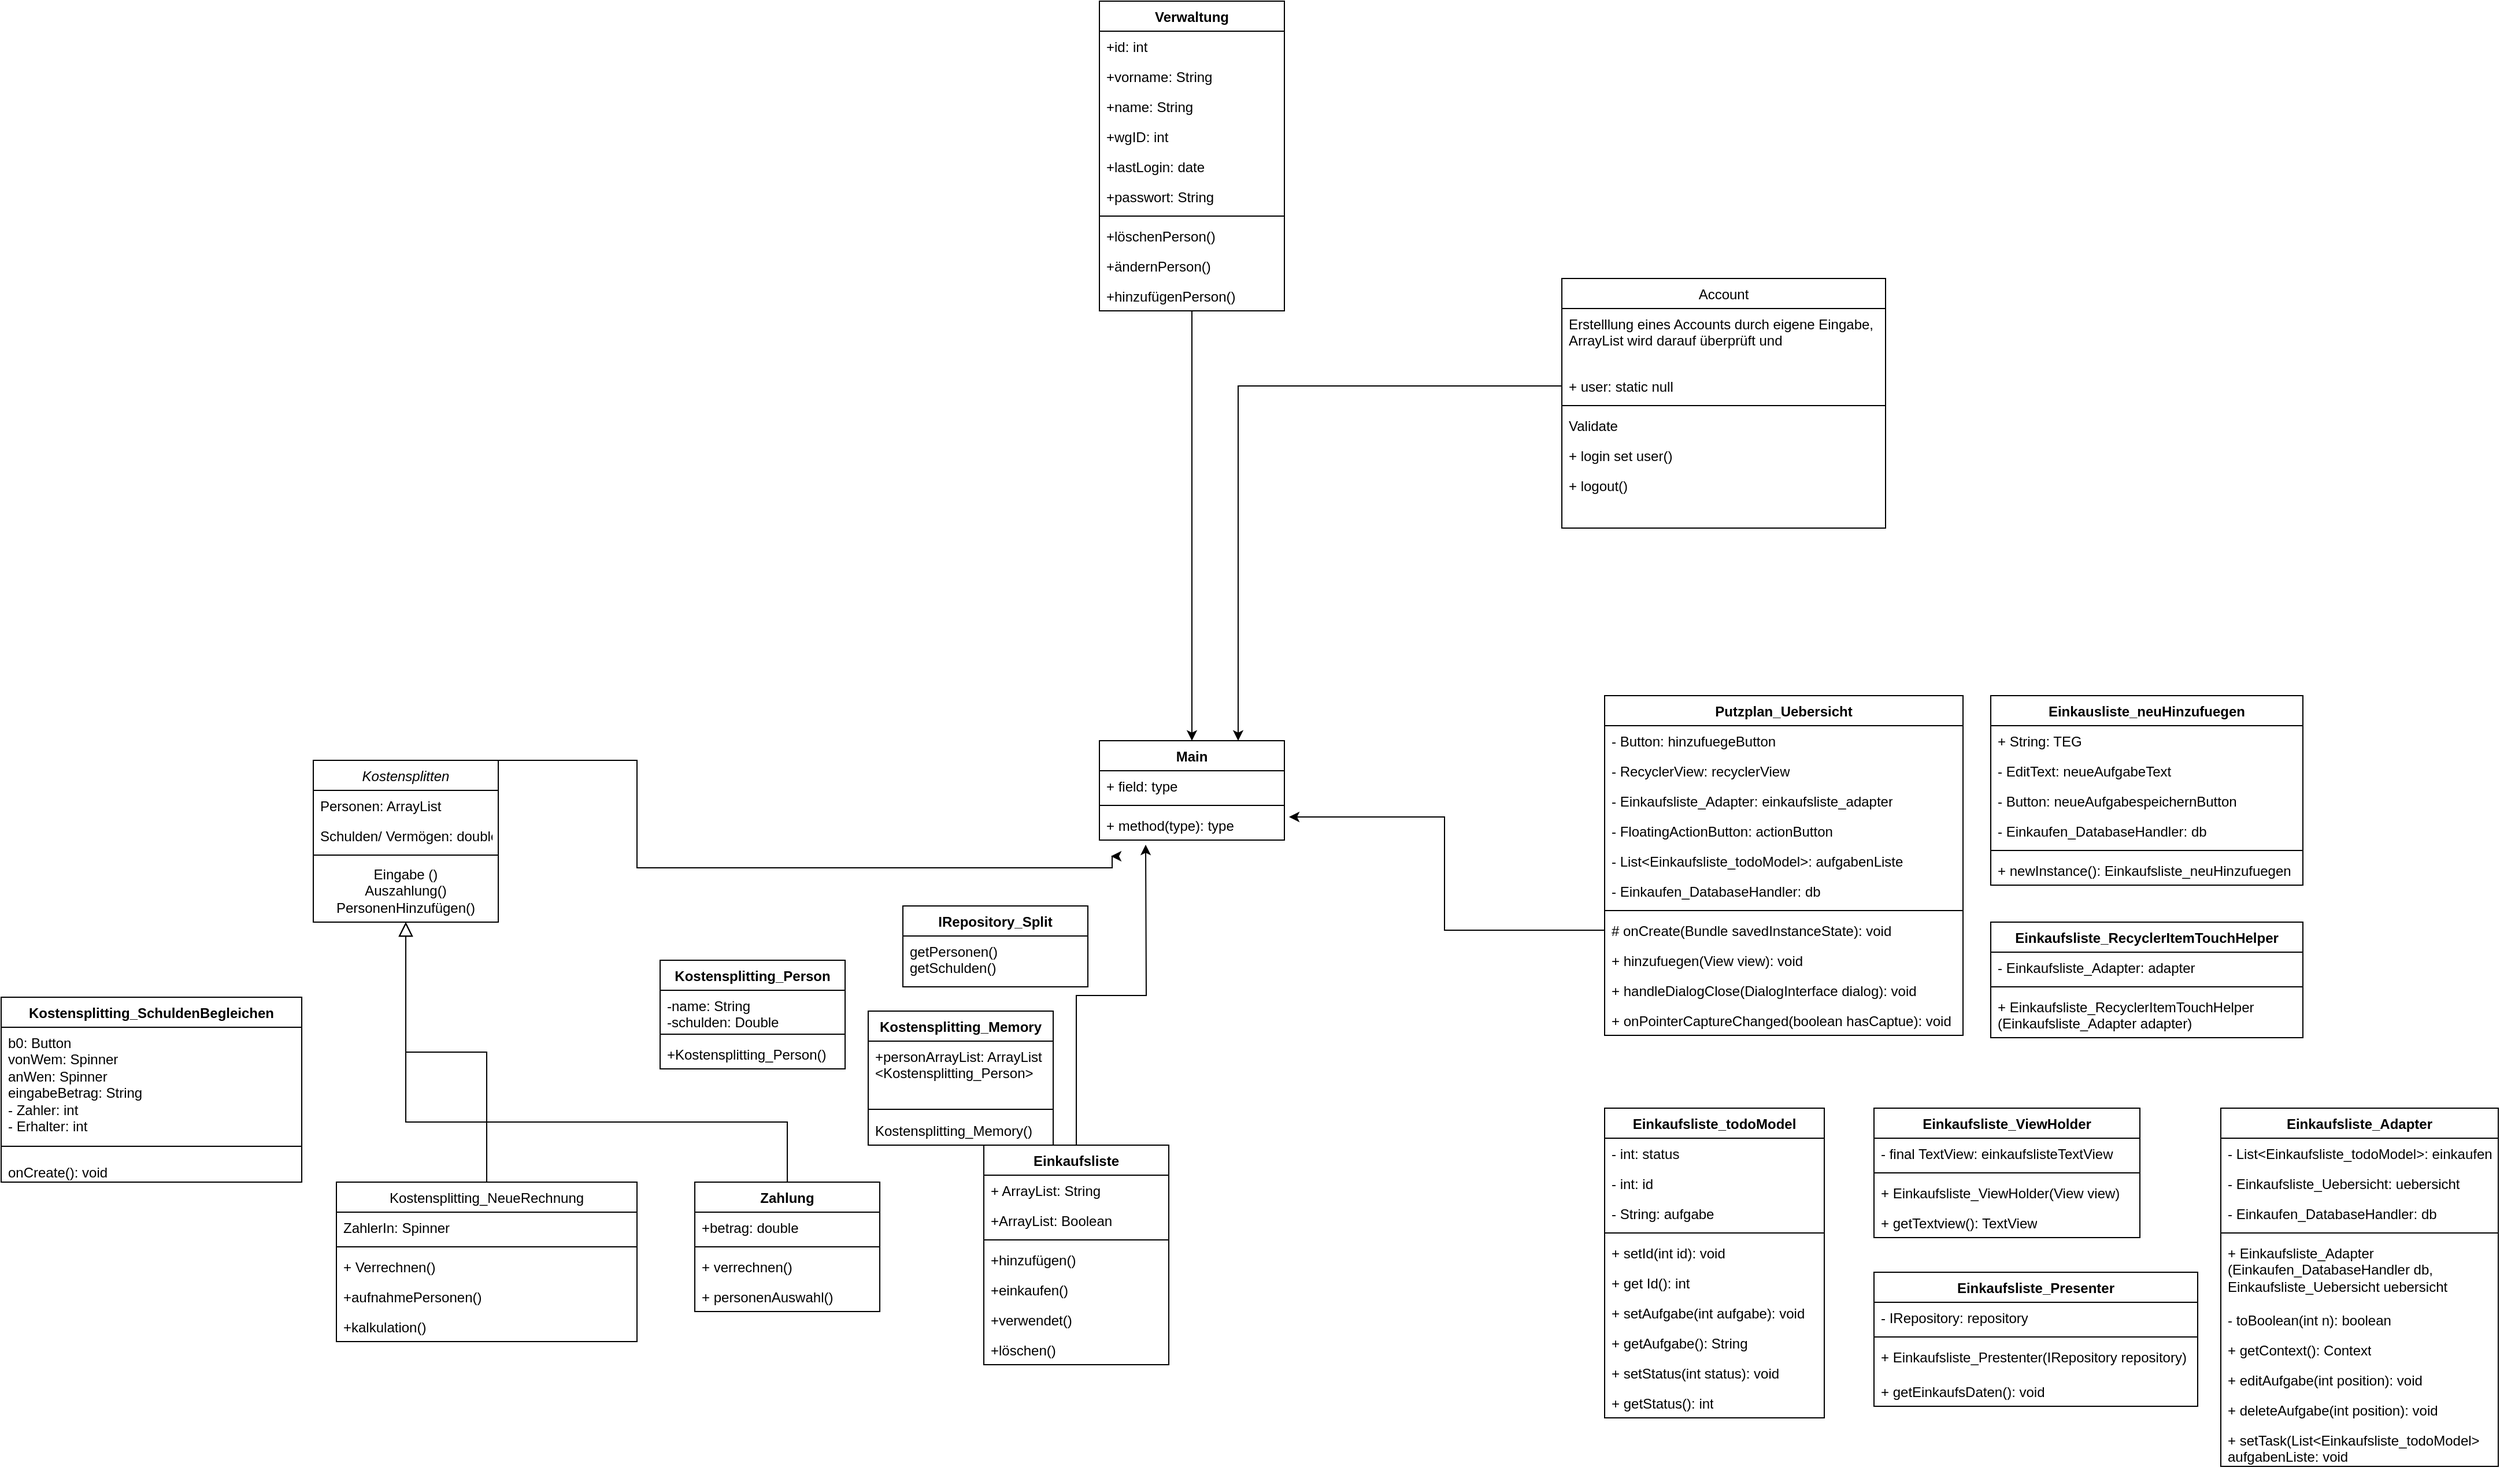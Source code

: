 <mxfile version="24.3.1" type="github">
  <diagram id="C5RBs43oDa-KdzZeNtuy" name="Page-1">
    <mxGraphModel dx="1467" dy="1834" grid="1" gridSize="10" guides="1" tooltips="1" connect="1" arrows="1" fold="1" page="1" pageScale="1" pageWidth="827" pageHeight="1169" math="0" shadow="0">
      <root>
        <mxCell id="WIyWlLk6GJQsqaUBKTNV-0" />
        <mxCell id="WIyWlLk6GJQsqaUBKTNV-1" parent="WIyWlLk6GJQsqaUBKTNV-0" />
        <mxCell id="eNto33jxZARg2p6ZxDnQ-30" style="edgeStyle=orthogonalEdgeStyle;rounded=0;orthogonalLoop=1;jettySize=auto;html=1;exitX=0.5;exitY=0;exitDx=0;exitDy=0;" parent="WIyWlLk6GJQsqaUBKTNV-1" source="zkfFHV4jXpPFQw0GAbJ--0" edge="1">
          <mxGeometry relative="1" as="geometry">
            <mxPoint x="400" y="-10" as="targetPoint" />
            <Array as="points">
              <mxPoint x="-10" />
              <mxPoint x="401" />
              <mxPoint x="401" y="-10" />
            </Array>
          </mxGeometry>
        </mxCell>
        <mxCell id="zkfFHV4jXpPFQw0GAbJ--0" value="Kostensplitten" style="swimlane;fontStyle=2;align=center;verticalAlign=top;childLayout=stackLayout;horizontal=1;startSize=26;horizontalStack=0;resizeParent=1;resizeLast=0;collapsible=1;marginBottom=0;rounded=0;shadow=0;strokeWidth=1;" parent="WIyWlLk6GJQsqaUBKTNV-1" vertex="1">
          <mxGeometry x="-290" y="-93" width="160" height="140" as="geometry">
            <mxRectangle x="230" y="140" width="160" height="26" as="alternateBounds" />
          </mxGeometry>
        </mxCell>
        <mxCell id="zkfFHV4jXpPFQw0GAbJ--1" value="Personen: ArrayList" style="text;align=left;verticalAlign=top;spacingLeft=4;spacingRight=4;overflow=hidden;rotatable=0;points=[[0,0.5],[1,0.5]];portConstraint=eastwest;" parent="zkfFHV4jXpPFQw0GAbJ--0" vertex="1">
          <mxGeometry y="26" width="160" height="26" as="geometry" />
        </mxCell>
        <mxCell id="zkfFHV4jXpPFQw0GAbJ--3" value="Schulden/ Vermögen: double " style="text;align=left;verticalAlign=top;spacingLeft=4;spacingRight=4;overflow=hidden;rotatable=0;points=[[0,0.5],[1,0.5]];portConstraint=eastwest;rounded=0;shadow=0;html=0;" parent="zkfFHV4jXpPFQw0GAbJ--0" vertex="1">
          <mxGeometry y="52" width="160" height="26" as="geometry" />
        </mxCell>
        <mxCell id="zkfFHV4jXpPFQw0GAbJ--4" value="" style="line;html=1;strokeWidth=1;align=left;verticalAlign=middle;spacingTop=-1;spacingLeft=3;spacingRight=3;rotatable=0;labelPosition=right;points=[];portConstraint=eastwest;" parent="zkfFHV4jXpPFQw0GAbJ--0" vertex="1">
          <mxGeometry y="78" width="160" height="8" as="geometry" />
        </mxCell>
        <mxCell id="4i2ipAUutpPGmhfnNIAb-0" value="Eingabe ()&lt;div&gt;Auszahlung()&lt;/div&gt;&lt;div&gt;PersonenHinzufügen()&lt;/div&gt;" style="text;html=1;align=center;verticalAlign=middle;whiteSpace=wrap;rounded=0;" parent="zkfFHV4jXpPFQw0GAbJ--0" vertex="1">
          <mxGeometry y="86" width="160" height="54" as="geometry" />
        </mxCell>
        <mxCell id="zkfFHV4jXpPFQw0GAbJ--6" value="Kostensplitting_NeueRechnung" style="swimlane;fontStyle=0;align=center;verticalAlign=top;childLayout=stackLayout;horizontal=1;startSize=26;horizontalStack=0;resizeParent=1;resizeLast=0;collapsible=1;marginBottom=0;rounded=0;shadow=0;strokeWidth=1;" parent="WIyWlLk6GJQsqaUBKTNV-1" vertex="1">
          <mxGeometry x="-270" y="272" width="260" height="138" as="geometry">
            <mxRectangle x="130" y="380" width="160" height="26" as="alternateBounds" />
          </mxGeometry>
        </mxCell>
        <mxCell id="zkfFHV4jXpPFQw0GAbJ--7" value="ZahlerIn: Spinner&#xa;" style="text;align=left;verticalAlign=top;spacingLeft=4;spacingRight=4;overflow=hidden;rotatable=0;points=[[0,0.5],[1,0.5]];portConstraint=eastwest;" parent="zkfFHV4jXpPFQw0GAbJ--6" vertex="1">
          <mxGeometry y="26" width="260" height="26" as="geometry" />
        </mxCell>
        <mxCell id="zkfFHV4jXpPFQw0GAbJ--9" value="" style="line;html=1;strokeWidth=1;align=left;verticalAlign=middle;spacingTop=-1;spacingLeft=3;spacingRight=3;rotatable=0;labelPosition=right;points=[];portConstraint=eastwest;" parent="zkfFHV4jXpPFQw0GAbJ--6" vertex="1">
          <mxGeometry y="52" width="260" height="8" as="geometry" />
        </mxCell>
        <mxCell id="eNto33jxZARg2p6ZxDnQ-20" value="+ Verrechnen()" style="text;strokeColor=none;fillColor=none;align=left;verticalAlign=top;spacingLeft=4;spacingRight=4;overflow=hidden;rotatable=0;points=[[0,0.5],[1,0.5]];portConstraint=eastwest;whiteSpace=wrap;html=1;" parent="zkfFHV4jXpPFQw0GAbJ--6" vertex="1">
          <mxGeometry y="60" width="260" height="26" as="geometry" />
        </mxCell>
        <mxCell id="eNto33jxZARg2p6ZxDnQ-34" value="+aufnahmePersonen()" style="text;strokeColor=none;fillColor=none;align=left;verticalAlign=top;spacingLeft=4;spacingRight=4;overflow=hidden;rotatable=0;points=[[0,0.5],[1,0.5]];portConstraint=eastwest;whiteSpace=wrap;html=1;" parent="zkfFHV4jXpPFQw0GAbJ--6" vertex="1">
          <mxGeometry y="86" width="260" height="26" as="geometry" />
        </mxCell>
        <mxCell id="eNto33jxZARg2p6ZxDnQ-35" value="+kalkulation()" style="text;strokeColor=none;fillColor=none;align=left;verticalAlign=top;spacingLeft=4;spacingRight=4;overflow=hidden;rotatable=0;points=[[0,0.5],[1,0.5]];portConstraint=eastwest;whiteSpace=wrap;html=1;" parent="zkfFHV4jXpPFQw0GAbJ--6" vertex="1">
          <mxGeometry y="112" width="260" height="26" as="geometry" />
        </mxCell>
        <mxCell id="zkfFHV4jXpPFQw0GAbJ--12" value="" style="endArrow=block;endSize=10;endFill=0;shadow=0;strokeWidth=1;rounded=0;curved=0;edgeStyle=elbowEdgeStyle;elbow=vertical;" parent="WIyWlLk6GJQsqaUBKTNV-1" source="zkfFHV4jXpPFQw0GAbJ--6" target="zkfFHV4jXpPFQw0GAbJ--0" edge="1">
          <mxGeometry width="160" relative="1" as="geometry">
            <mxPoint x="200" y="203" as="sourcePoint" />
            <mxPoint x="200" y="203" as="targetPoint" />
          </mxGeometry>
        </mxCell>
        <mxCell id="zkfFHV4jXpPFQw0GAbJ--16" value="" style="endArrow=block;endSize=10;endFill=0;shadow=0;strokeWidth=1;rounded=0;curved=0;edgeStyle=elbowEdgeStyle;elbow=vertical;exitX=0.5;exitY=0;exitDx=0;exitDy=0;" parent="WIyWlLk6GJQsqaUBKTNV-1" source="eNto33jxZARg2p6ZxDnQ-44" target="zkfFHV4jXpPFQw0GAbJ--0" edge="1">
          <mxGeometry width="160" relative="1" as="geometry">
            <mxPoint x="20" y="310" as="sourcePoint" />
            <mxPoint x="310" y="271" as="targetPoint" />
            <Array as="points">
              <mxPoint x="170" y="220" />
            </Array>
          </mxGeometry>
        </mxCell>
        <mxCell id="zkfFHV4jXpPFQw0GAbJ--17" value="Account" style="swimlane;fontStyle=0;align=center;verticalAlign=top;childLayout=stackLayout;horizontal=1;startSize=26;horizontalStack=0;resizeParent=1;resizeLast=0;collapsible=1;marginBottom=0;rounded=0;shadow=0;strokeWidth=1;" parent="WIyWlLk6GJQsqaUBKTNV-1" vertex="1">
          <mxGeometry x="790" y="-510" width="280" height="216" as="geometry">
            <mxRectangle x="550" y="140" width="160" height="26" as="alternateBounds" />
          </mxGeometry>
        </mxCell>
        <mxCell id="zkfFHV4jXpPFQw0GAbJ--18" value="Erstelllung eines Accounts durch eigene Eingabe, &#xa;ArrayList wird darauf überprüft und " style="text;align=left;verticalAlign=top;spacingLeft=4;spacingRight=4;overflow=hidden;rotatable=0;points=[[0,0.5],[1,0.5]];portConstraint=eastwest;" parent="zkfFHV4jXpPFQw0GAbJ--17" vertex="1">
          <mxGeometry y="26" width="280" height="54" as="geometry" />
        </mxCell>
        <mxCell id="eNto33jxZARg2p6ZxDnQ-41" value="+ user: static null" style="text;strokeColor=none;fillColor=none;align=left;verticalAlign=top;spacingLeft=4;spacingRight=4;overflow=hidden;rotatable=0;points=[[0,0.5],[1,0.5]];portConstraint=eastwest;whiteSpace=wrap;html=1;" parent="zkfFHV4jXpPFQw0GAbJ--17" vertex="1">
          <mxGeometry y="80" width="280" height="26" as="geometry" />
        </mxCell>
        <mxCell id="zkfFHV4jXpPFQw0GAbJ--23" value="" style="line;html=1;strokeWidth=1;align=left;verticalAlign=middle;spacingTop=-1;spacingLeft=3;spacingRight=3;rotatable=0;labelPosition=right;points=[];portConstraint=eastwest;" parent="zkfFHV4jXpPFQw0GAbJ--17" vertex="1">
          <mxGeometry y="106" width="280" height="8" as="geometry" />
        </mxCell>
        <mxCell id="zkfFHV4jXpPFQw0GAbJ--24" value="Validate" style="text;align=left;verticalAlign=top;spacingLeft=4;spacingRight=4;overflow=hidden;rotatable=0;points=[[0,0.5],[1,0.5]];portConstraint=eastwest;" parent="zkfFHV4jXpPFQw0GAbJ--17" vertex="1">
          <mxGeometry y="114" width="280" height="26" as="geometry" />
        </mxCell>
        <mxCell id="eNto33jxZARg2p6ZxDnQ-42" value="+ login set user()" style="text;strokeColor=none;fillColor=none;align=left;verticalAlign=top;spacingLeft=4;spacingRight=4;overflow=hidden;rotatable=0;points=[[0,0.5],[1,0.5]];portConstraint=eastwest;whiteSpace=wrap;html=1;" parent="zkfFHV4jXpPFQw0GAbJ--17" vertex="1">
          <mxGeometry y="140" width="280" height="26" as="geometry" />
        </mxCell>
        <mxCell id="eNto33jxZARg2p6ZxDnQ-43" value="+ logout()" style="text;strokeColor=none;fillColor=none;align=left;verticalAlign=top;spacingLeft=4;spacingRight=4;overflow=hidden;rotatable=0;points=[[0,0.5],[1,0.5]];portConstraint=eastwest;whiteSpace=wrap;html=1;" parent="zkfFHV4jXpPFQw0GAbJ--17" vertex="1">
          <mxGeometry y="166" width="280" height="26" as="geometry" />
        </mxCell>
        <mxCell id="vu3w7tZgUGoC49IpefYm-0" style="edgeStyle=orthogonalEdgeStyle;rounded=0;orthogonalLoop=1;jettySize=auto;html=1;entryX=0.5;entryY=0;entryDx=0;entryDy=0;" parent="WIyWlLk6GJQsqaUBKTNV-1" source="eNto33jxZARg2p6ZxDnQ-1" target="eNto33jxZARg2p6ZxDnQ-15" edge="1">
          <mxGeometry relative="1" as="geometry" />
        </mxCell>
        <mxCell id="eNto33jxZARg2p6ZxDnQ-1" value="Verwaltung" style="swimlane;fontStyle=1;align=center;verticalAlign=top;childLayout=stackLayout;horizontal=1;startSize=26;horizontalStack=0;resizeParent=1;resizeParentMax=0;resizeLast=0;collapsible=1;marginBottom=0;whiteSpace=wrap;html=1;" parent="WIyWlLk6GJQsqaUBKTNV-1" vertex="1">
          <mxGeometry x="390" y="-750" width="160" height="268" as="geometry" />
        </mxCell>
        <mxCell id="eNto33jxZARg2p6ZxDnQ-39" value="+id: int" style="text;strokeColor=none;fillColor=none;align=left;verticalAlign=top;spacingLeft=4;spacingRight=4;overflow=hidden;rotatable=0;points=[[0,0.5],[1,0.5]];portConstraint=eastwest;whiteSpace=wrap;html=1;" parent="eNto33jxZARg2p6ZxDnQ-1" vertex="1">
          <mxGeometry y="26" width="160" height="26" as="geometry" />
        </mxCell>
        <mxCell id="bwp8V1A8Cei6B6PAGqah-0" value="+vorname: String" style="text;strokeColor=none;fillColor=none;align=left;verticalAlign=top;spacingLeft=4;spacingRight=4;overflow=hidden;rotatable=0;points=[[0,0.5],[1,0.5]];portConstraint=eastwest;whiteSpace=wrap;html=1;" parent="eNto33jxZARg2p6ZxDnQ-1" vertex="1">
          <mxGeometry y="52" width="160" height="26" as="geometry" />
        </mxCell>
        <mxCell id="bwp8V1A8Cei6B6PAGqah-1" value="+name: String" style="text;strokeColor=none;fillColor=none;align=left;verticalAlign=top;spacingLeft=4;spacingRight=4;overflow=hidden;rotatable=0;points=[[0,0.5],[1,0.5]];portConstraint=eastwest;whiteSpace=wrap;html=1;" parent="eNto33jxZARg2p6ZxDnQ-1" vertex="1">
          <mxGeometry y="78" width="160" height="26" as="geometry" />
        </mxCell>
        <mxCell id="bwp8V1A8Cei6B6PAGqah-2" value="+wgID: int" style="text;strokeColor=none;fillColor=none;align=left;verticalAlign=top;spacingLeft=4;spacingRight=4;overflow=hidden;rotatable=0;points=[[0,0.5],[1,0.5]];portConstraint=eastwest;whiteSpace=wrap;html=1;" parent="eNto33jxZARg2p6ZxDnQ-1" vertex="1">
          <mxGeometry y="104" width="160" height="26" as="geometry" />
        </mxCell>
        <mxCell id="bwp8V1A8Cei6B6PAGqah-3" value="+lastLogin: date" style="text;strokeColor=none;fillColor=none;align=left;verticalAlign=top;spacingLeft=4;spacingRight=4;overflow=hidden;rotatable=0;points=[[0,0.5],[1,0.5]];portConstraint=eastwest;whiteSpace=wrap;html=1;" parent="eNto33jxZARg2p6ZxDnQ-1" vertex="1">
          <mxGeometry y="130" width="160" height="26" as="geometry" />
        </mxCell>
        <mxCell id="bwp8V1A8Cei6B6PAGqah-4" value="+passwort: String" style="text;strokeColor=none;fillColor=none;align=left;verticalAlign=top;spacingLeft=4;spacingRight=4;overflow=hidden;rotatable=0;points=[[0,0.5],[1,0.5]];portConstraint=eastwest;whiteSpace=wrap;html=1;" parent="eNto33jxZARg2p6ZxDnQ-1" vertex="1">
          <mxGeometry y="156" width="160" height="26" as="geometry" />
        </mxCell>
        <mxCell id="eNto33jxZARg2p6ZxDnQ-3" value="" style="line;strokeWidth=1;fillColor=none;align=left;verticalAlign=middle;spacingTop=-1;spacingLeft=3;spacingRight=3;rotatable=0;labelPosition=right;points=[];portConstraint=eastwest;strokeColor=inherit;" parent="eNto33jxZARg2p6ZxDnQ-1" vertex="1">
          <mxGeometry y="182" width="160" height="8" as="geometry" />
        </mxCell>
        <mxCell id="eNto33jxZARg2p6ZxDnQ-40" value="+löschenPerson()" style="text;strokeColor=none;fillColor=none;align=left;verticalAlign=top;spacingLeft=4;spacingRight=4;overflow=hidden;rotatable=0;points=[[0,0.5],[1,0.5]];portConstraint=eastwest;whiteSpace=wrap;html=1;" parent="eNto33jxZARg2p6ZxDnQ-1" vertex="1">
          <mxGeometry y="190" width="160" height="26" as="geometry" />
        </mxCell>
        <mxCell id="bwp8V1A8Cei6B6PAGqah-5" value="+ändernPerson()" style="text;strokeColor=none;fillColor=none;align=left;verticalAlign=top;spacingLeft=4;spacingRight=4;overflow=hidden;rotatable=0;points=[[0,0.5],[1,0.5]];portConstraint=eastwest;whiteSpace=wrap;html=1;" parent="eNto33jxZARg2p6ZxDnQ-1" vertex="1">
          <mxGeometry y="216" width="160" height="26" as="geometry" />
        </mxCell>
        <mxCell id="eNto33jxZARg2p6ZxDnQ-4" value="+hinzufügenPerson()" style="text;strokeColor=none;fillColor=none;align=left;verticalAlign=top;spacingLeft=4;spacingRight=4;overflow=hidden;rotatable=0;points=[[0,0.5],[1,0.5]];portConstraint=eastwest;whiteSpace=wrap;html=1;" parent="eNto33jxZARg2p6ZxDnQ-1" vertex="1">
          <mxGeometry y="242" width="160" height="26" as="geometry" />
        </mxCell>
        <mxCell id="eNto33jxZARg2p6ZxDnQ-37" style="edgeStyle=orthogonalEdgeStyle;rounded=0;orthogonalLoop=1;jettySize=auto;html=1;exitX=0.5;exitY=0;exitDx=0;exitDy=0;" parent="WIyWlLk6GJQsqaUBKTNV-1" source="eNto33jxZARg2p6ZxDnQ-6" edge="1">
          <mxGeometry relative="1" as="geometry">
            <mxPoint x="430" y="-20" as="targetPoint" />
          </mxGeometry>
        </mxCell>
        <mxCell id="eNto33jxZARg2p6ZxDnQ-6" value="Einkaufsliste" style="swimlane;fontStyle=1;align=center;verticalAlign=top;childLayout=stackLayout;horizontal=1;startSize=26;horizontalStack=0;resizeParent=1;resizeParentMax=0;resizeLast=0;collapsible=1;marginBottom=0;whiteSpace=wrap;html=1;" parent="WIyWlLk6GJQsqaUBKTNV-1" vertex="1">
          <mxGeometry x="290" y="240" width="160" height="190" as="geometry" />
        </mxCell>
        <mxCell id="eNto33jxZARg2p6ZxDnQ-7" value="+ ArrayList: String" style="text;strokeColor=none;fillColor=none;align=left;verticalAlign=top;spacingLeft=4;spacingRight=4;overflow=hidden;rotatable=0;points=[[0,0.5],[1,0.5]];portConstraint=eastwest;whiteSpace=wrap;html=1;" parent="eNto33jxZARg2p6ZxDnQ-6" vertex="1">
          <mxGeometry y="26" width="160" height="26" as="geometry" />
        </mxCell>
        <mxCell id="eNto33jxZARg2p6ZxDnQ-19" value="+ArrayList: Boolean" style="text;strokeColor=none;fillColor=none;align=left;verticalAlign=top;spacingLeft=4;spacingRight=4;overflow=hidden;rotatable=0;points=[[0,0.5],[1,0.5]];portConstraint=eastwest;whiteSpace=wrap;html=1;" parent="eNto33jxZARg2p6ZxDnQ-6" vertex="1">
          <mxGeometry y="52" width="160" height="26" as="geometry" />
        </mxCell>
        <mxCell id="eNto33jxZARg2p6ZxDnQ-8" value="" style="line;strokeWidth=1;fillColor=none;align=left;verticalAlign=middle;spacingTop=-1;spacingLeft=3;spacingRight=3;rotatable=0;labelPosition=right;points=[];portConstraint=eastwest;strokeColor=inherit;" parent="eNto33jxZARg2p6ZxDnQ-6" vertex="1">
          <mxGeometry y="78" width="160" height="8" as="geometry" />
        </mxCell>
        <mxCell id="eNto33jxZARg2p6ZxDnQ-9" value="+hinzufügen()" style="text;strokeColor=none;fillColor=none;align=left;verticalAlign=top;spacingLeft=4;spacingRight=4;overflow=hidden;rotatable=0;points=[[0,0.5],[1,0.5]];portConstraint=eastwest;whiteSpace=wrap;html=1;" parent="eNto33jxZARg2p6ZxDnQ-6" vertex="1">
          <mxGeometry y="86" width="160" height="26" as="geometry" />
        </mxCell>
        <mxCell id="eNto33jxZARg2p6ZxDnQ-21" value="+einkaufen()" style="text;strokeColor=none;fillColor=none;align=left;verticalAlign=top;spacingLeft=4;spacingRight=4;overflow=hidden;rotatable=0;points=[[0,0.5],[1,0.5]];portConstraint=eastwest;whiteSpace=wrap;html=1;" parent="eNto33jxZARg2p6ZxDnQ-6" vertex="1">
          <mxGeometry y="112" width="160" height="26" as="geometry" />
        </mxCell>
        <mxCell id="eNto33jxZARg2p6ZxDnQ-22" value="+verwendet()" style="text;strokeColor=none;fillColor=none;align=left;verticalAlign=top;spacingLeft=4;spacingRight=4;overflow=hidden;rotatable=0;points=[[0,0.5],[1,0.5]];portConstraint=eastwest;whiteSpace=wrap;html=1;" parent="eNto33jxZARg2p6ZxDnQ-6" vertex="1">
          <mxGeometry y="138" width="160" height="26" as="geometry" />
        </mxCell>
        <mxCell id="eNto33jxZARg2p6ZxDnQ-23" value="+löschen()" style="text;strokeColor=none;fillColor=none;align=left;verticalAlign=top;spacingLeft=4;spacingRight=4;overflow=hidden;rotatable=0;points=[[0,0.5],[1,0.5]];portConstraint=eastwest;whiteSpace=wrap;html=1;" parent="eNto33jxZARg2p6ZxDnQ-6" vertex="1">
          <mxGeometry y="164" width="160" height="26" as="geometry" />
        </mxCell>
        <mxCell id="eNto33jxZARg2p6ZxDnQ-10" value="Putzplan_Uebersicht" style="swimlane;fontStyle=1;align=center;verticalAlign=top;childLayout=stackLayout;horizontal=1;startSize=26;horizontalStack=0;resizeParent=1;resizeParentMax=0;resizeLast=0;collapsible=1;marginBottom=0;whiteSpace=wrap;html=1;" parent="WIyWlLk6GJQsqaUBKTNV-1" vertex="1">
          <mxGeometry x="827" y="-149" width="310" height="294" as="geometry" />
        </mxCell>
        <mxCell id="eNto33jxZARg2p6ZxDnQ-11" value="- Button: hinzufuegeButton" style="text;strokeColor=none;fillColor=none;align=left;verticalAlign=top;spacingLeft=4;spacingRight=4;overflow=hidden;rotatable=0;points=[[0,0.5],[1,0.5]];portConstraint=eastwest;whiteSpace=wrap;html=1;" parent="eNto33jxZARg2p6ZxDnQ-10" vertex="1">
          <mxGeometry y="26" width="310" height="26" as="geometry" />
        </mxCell>
        <mxCell id="eNto33jxZARg2p6ZxDnQ-24" value="- RecyclerView: recyclerView" style="text;strokeColor=none;fillColor=none;align=left;verticalAlign=top;spacingLeft=4;spacingRight=4;overflow=hidden;rotatable=0;points=[[0,0.5],[1,0.5]];portConstraint=eastwest;whiteSpace=wrap;html=1;" parent="eNto33jxZARg2p6ZxDnQ-10" vertex="1">
          <mxGeometry y="52" width="310" height="26" as="geometry" />
        </mxCell>
        <mxCell id="vu3w7tZgUGoC49IpefYm-3" value="- Einkaufsliste_Adapter: einkaufsliste_adapter" style="text;strokeColor=none;fillColor=none;align=left;verticalAlign=top;spacingLeft=4;spacingRight=4;overflow=hidden;rotatable=0;points=[[0,0.5],[1,0.5]];portConstraint=eastwest;whiteSpace=wrap;html=1;" parent="eNto33jxZARg2p6ZxDnQ-10" vertex="1">
          <mxGeometry y="78" width="310" height="26" as="geometry" />
        </mxCell>
        <mxCell id="vu3w7tZgUGoC49IpefYm-4" value="- FloatingActionButton: actionButton" style="text;strokeColor=none;fillColor=none;align=left;verticalAlign=top;spacingLeft=4;spacingRight=4;overflow=hidden;rotatable=0;points=[[0,0.5],[1,0.5]];portConstraint=eastwest;whiteSpace=wrap;html=1;" parent="eNto33jxZARg2p6ZxDnQ-10" vertex="1">
          <mxGeometry y="104" width="310" height="26" as="geometry" />
        </mxCell>
        <mxCell id="vu3w7tZgUGoC49IpefYm-5" value="- List&amp;lt;Einkaufsliste_todoModel&amp;gt;: aufgabenListe" style="text;strokeColor=none;fillColor=none;align=left;verticalAlign=top;spacingLeft=4;spacingRight=4;overflow=hidden;rotatable=0;points=[[0,0.5],[1,0.5]];portConstraint=eastwest;whiteSpace=wrap;html=1;" parent="eNto33jxZARg2p6ZxDnQ-10" vertex="1">
          <mxGeometry y="130" width="310" height="26" as="geometry" />
        </mxCell>
        <mxCell id="vu3w7tZgUGoC49IpefYm-6" value="- Einkaufen_DatabaseHandler: db" style="text;strokeColor=none;fillColor=none;align=left;verticalAlign=top;spacingLeft=4;spacingRight=4;overflow=hidden;rotatable=0;points=[[0,0.5],[1,0.5]];portConstraint=eastwest;whiteSpace=wrap;html=1;" parent="eNto33jxZARg2p6ZxDnQ-10" vertex="1">
          <mxGeometry y="156" width="310" height="26" as="geometry" />
        </mxCell>
        <mxCell id="eNto33jxZARg2p6ZxDnQ-12" value="" style="line;strokeWidth=1;fillColor=none;align=left;verticalAlign=middle;spacingTop=-1;spacingLeft=3;spacingRight=3;rotatable=0;labelPosition=right;points=[];portConstraint=eastwest;strokeColor=inherit;" parent="eNto33jxZARg2p6ZxDnQ-10" vertex="1">
          <mxGeometry y="182" width="310" height="8" as="geometry" />
        </mxCell>
        <mxCell id="eNto33jxZARg2p6ZxDnQ-13" value="# onCreate(Bundle savedInstanceState): void" style="text;strokeColor=none;fillColor=none;align=left;verticalAlign=top;spacingLeft=4;spacingRight=4;overflow=hidden;rotatable=0;points=[[0,0.5],[1,0.5]];portConstraint=eastwest;whiteSpace=wrap;html=1;" parent="eNto33jxZARg2p6ZxDnQ-10" vertex="1">
          <mxGeometry y="190" width="310" height="26" as="geometry" />
        </mxCell>
        <mxCell id="eNto33jxZARg2p6ZxDnQ-25" value="+ hinzufuegen(View view): void" style="text;strokeColor=none;fillColor=none;align=left;verticalAlign=top;spacingLeft=4;spacingRight=4;overflow=hidden;rotatable=0;points=[[0,0.5],[1,0.5]];portConstraint=eastwest;whiteSpace=wrap;html=1;" parent="eNto33jxZARg2p6ZxDnQ-10" vertex="1">
          <mxGeometry y="216" width="310" height="26" as="geometry" />
        </mxCell>
        <mxCell id="eNto33jxZARg2p6ZxDnQ-26" value="+ handleDialogClose(DialogInterface dialog): void" style="text;strokeColor=none;fillColor=none;align=left;verticalAlign=top;spacingLeft=4;spacingRight=4;overflow=hidden;rotatable=0;points=[[0,0.5],[1,0.5]];portConstraint=eastwest;whiteSpace=wrap;html=1;" parent="eNto33jxZARg2p6ZxDnQ-10" vertex="1">
          <mxGeometry y="242" width="310" height="26" as="geometry" />
        </mxCell>
        <mxCell id="vu3w7tZgUGoC49IpefYm-7" value="+ onPointerCaptureChanged(boolean hasCaptue): void" style="text;strokeColor=none;fillColor=none;align=left;verticalAlign=top;spacingLeft=4;spacingRight=4;overflow=hidden;rotatable=0;points=[[0,0.5],[1,0.5]];portConstraint=eastwest;whiteSpace=wrap;html=1;" parent="eNto33jxZARg2p6ZxDnQ-10" vertex="1">
          <mxGeometry y="268" width="310" height="26" as="geometry" />
        </mxCell>
        <mxCell id="eNto33jxZARg2p6ZxDnQ-15" value="Main" style="swimlane;fontStyle=1;align=center;verticalAlign=top;childLayout=stackLayout;horizontal=1;startSize=26;horizontalStack=0;resizeParent=1;resizeParentMax=0;resizeLast=0;collapsible=1;marginBottom=0;whiteSpace=wrap;html=1;" parent="WIyWlLk6GJQsqaUBKTNV-1" vertex="1">
          <mxGeometry x="390" y="-110" width="160" height="86" as="geometry" />
        </mxCell>
        <mxCell id="eNto33jxZARg2p6ZxDnQ-16" value="+ field: type" style="text;strokeColor=none;fillColor=none;align=left;verticalAlign=top;spacingLeft=4;spacingRight=4;overflow=hidden;rotatable=0;points=[[0,0.5],[1,0.5]];portConstraint=eastwest;whiteSpace=wrap;html=1;" parent="eNto33jxZARg2p6ZxDnQ-15" vertex="1">
          <mxGeometry y="26" width="160" height="26" as="geometry" />
        </mxCell>
        <mxCell id="eNto33jxZARg2p6ZxDnQ-17" value="" style="line;strokeWidth=1;fillColor=none;align=left;verticalAlign=middle;spacingTop=-1;spacingLeft=3;spacingRight=3;rotatable=0;labelPosition=right;points=[];portConstraint=eastwest;strokeColor=inherit;" parent="eNto33jxZARg2p6ZxDnQ-15" vertex="1">
          <mxGeometry y="52" width="160" height="8" as="geometry" />
        </mxCell>
        <mxCell id="eNto33jxZARg2p6ZxDnQ-18" value="+ method(type): type" style="text;strokeColor=none;fillColor=none;align=left;verticalAlign=top;spacingLeft=4;spacingRight=4;overflow=hidden;rotatable=0;points=[[0,0.5],[1,0.5]];portConstraint=eastwest;whiteSpace=wrap;html=1;" parent="eNto33jxZARg2p6ZxDnQ-15" vertex="1">
          <mxGeometry y="60" width="160" height="26" as="geometry" />
        </mxCell>
        <mxCell id="eNto33jxZARg2p6ZxDnQ-44" value="Zahlung" style="swimlane;fontStyle=1;align=center;verticalAlign=top;childLayout=stackLayout;horizontal=1;startSize=26;horizontalStack=0;resizeParent=1;resizeParentMax=0;resizeLast=0;collapsible=1;marginBottom=0;whiteSpace=wrap;html=1;" parent="WIyWlLk6GJQsqaUBKTNV-1" vertex="1">
          <mxGeometry x="40" y="272" width="160" height="112" as="geometry" />
        </mxCell>
        <mxCell id="eNto33jxZARg2p6ZxDnQ-45" value="+betrag: double" style="text;strokeColor=none;fillColor=none;align=left;verticalAlign=top;spacingLeft=4;spacingRight=4;overflow=hidden;rotatable=0;points=[[0,0.5],[1,0.5]];portConstraint=eastwest;whiteSpace=wrap;html=1;" parent="eNto33jxZARg2p6ZxDnQ-44" vertex="1">
          <mxGeometry y="26" width="160" height="26" as="geometry" />
        </mxCell>
        <mxCell id="eNto33jxZARg2p6ZxDnQ-46" value="" style="line;strokeWidth=1;fillColor=none;align=left;verticalAlign=middle;spacingTop=-1;spacingLeft=3;spacingRight=3;rotatable=0;labelPosition=right;points=[];portConstraint=eastwest;strokeColor=inherit;" parent="eNto33jxZARg2p6ZxDnQ-44" vertex="1">
          <mxGeometry y="52" width="160" height="8" as="geometry" />
        </mxCell>
        <mxCell id="eNto33jxZARg2p6ZxDnQ-47" value="+ verrechnen()" style="text;strokeColor=none;fillColor=none;align=left;verticalAlign=top;spacingLeft=4;spacingRight=4;overflow=hidden;rotatable=0;points=[[0,0.5],[1,0.5]];portConstraint=eastwest;whiteSpace=wrap;html=1;" parent="eNto33jxZARg2p6ZxDnQ-44" vertex="1">
          <mxGeometry y="60" width="160" height="26" as="geometry" />
        </mxCell>
        <mxCell id="eNto33jxZARg2p6ZxDnQ-48" value="+ personenAuswahl()" style="text;strokeColor=none;fillColor=none;align=left;verticalAlign=top;spacingLeft=4;spacingRight=4;overflow=hidden;rotatable=0;points=[[0,0.5],[1,0.5]];portConstraint=eastwest;whiteSpace=wrap;html=1;" parent="eNto33jxZARg2p6ZxDnQ-44" vertex="1">
          <mxGeometry y="86" width="160" height="26" as="geometry" />
        </mxCell>
        <mxCell id="vu3w7tZgUGoC49IpefYm-1" style="edgeStyle=orthogonalEdgeStyle;rounded=0;orthogonalLoop=1;jettySize=auto;html=1;entryX=0.75;entryY=0;entryDx=0;entryDy=0;" parent="WIyWlLk6GJQsqaUBKTNV-1" source="eNto33jxZARg2p6ZxDnQ-41" target="eNto33jxZARg2p6ZxDnQ-15" edge="1">
          <mxGeometry relative="1" as="geometry" />
        </mxCell>
        <mxCell id="vu3w7tZgUGoC49IpefYm-2" style="edgeStyle=orthogonalEdgeStyle;rounded=0;orthogonalLoop=1;jettySize=auto;html=1;exitX=0;exitY=0.5;exitDx=0;exitDy=0;entryX=1.025;entryY=0.231;entryDx=0;entryDy=0;entryPerimeter=0;" parent="WIyWlLk6GJQsqaUBKTNV-1" source="eNto33jxZARg2p6ZxDnQ-13" target="eNto33jxZARg2p6ZxDnQ-18" edge="1">
          <mxGeometry relative="1" as="geometry" />
        </mxCell>
        <mxCell id="vu3w7tZgUGoC49IpefYm-12" value="Einkaufsliste_todoModel" style="swimlane;fontStyle=1;align=center;verticalAlign=top;childLayout=stackLayout;horizontal=1;startSize=26;horizontalStack=0;resizeParent=1;resizeParentMax=0;resizeLast=0;collapsible=1;marginBottom=0;whiteSpace=wrap;html=1;" parent="WIyWlLk6GJQsqaUBKTNV-1" vertex="1">
          <mxGeometry x="827" y="208" width="190" height="268" as="geometry" />
        </mxCell>
        <mxCell id="vu3w7tZgUGoC49IpefYm-20" value="- int: status" style="text;strokeColor=none;fillColor=none;align=left;verticalAlign=top;spacingLeft=4;spacingRight=4;overflow=hidden;rotatable=0;points=[[0,0.5],[1,0.5]];portConstraint=eastwest;whiteSpace=wrap;html=1;" parent="vu3w7tZgUGoC49IpefYm-12" vertex="1">
          <mxGeometry y="26" width="190" height="26" as="geometry" />
        </mxCell>
        <mxCell id="vu3w7tZgUGoC49IpefYm-13" value="- int: id" style="text;strokeColor=none;fillColor=none;align=left;verticalAlign=top;spacingLeft=4;spacingRight=4;overflow=hidden;rotatable=0;points=[[0,0.5],[1,0.5]];portConstraint=eastwest;whiteSpace=wrap;html=1;" parent="vu3w7tZgUGoC49IpefYm-12" vertex="1">
          <mxGeometry y="52" width="190" height="26" as="geometry" />
        </mxCell>
        <mxCell id="vu3w7tZgUGoC49IpefYm-21" value="- String: aufgabe" style="text;strokeColor=none;fillColor=none;align=left;verticalAlign=top;spacingLeft=4;spacingRight=4;overflow=hidden;rotatable=0;points=[[0,0.5],[1,0.5]];portConstraint=eastwest;whiteSpace=wrap;html=1;" parent="vu3w7tZgUGoC49IpefYm-12" vertex="1">
          <mxGeometry y="78" width="190" height="26" as="geometry" />
        </mxCell>
        <mxCell id="vu3w7tZgUGoC49IpefYm-14" value="" style="line;strokeWidth=1;fillColor=none;align=left;verticalAlign=middle;spacingTop=-1;spacingLeft=3;spacingRight=3;rotatable=0;labelPosition=right;points=[];portConstraint=eastwest;strokeColor=inherit;" parent="vu3w7tZgUGoC49IpefYm-12" vertex="1">
          <mxGeometry y="104" width="190" height="8" as="geometry" />
        </mxCell>
        <mxCell id="vu3w7tZgUGoC49IpefYm-23" value="+ setId(int id): void" style="text;strokeColor=none;fillColor=none;align=left;verticalAlign=top;spacingLeft=4;spacingRight=4;overflow=hidden;rotatable=0;points=[[0,0.5],[1,0.5]];portConstraint=eastwest;whiteSpace=wrap;html=1;" parent="vu3w7tZgUGoC49IpefYm-12" vertex="1">
          <mxGeometry y="112" width="190" height="26" as="geometry" />
        </mxCell>
        <mxCell id="vu3w7tZgUGoC49IpefYm-22" value="+ get Id(): int" style="text;strokeColor=none;fillColor=none;align=left;verticalAlign=top;spacingLeft=4;spacingRight=4;overflow=hidden;rotatable=0;points=[[0,0.5],[1,0.5]];portConstraint=eastwest;whiteSpace=wrap;html=1;" parent="vu3w7tZgUGoC49IpefYm-12" vertex="1">
          <mxGeometry y="138" width="190" height="26" as="geometry" />
        </mxCell>
        <mxCell id="vu3w7tZgUGoC49IpefYm-24" value="+ setAufgabe(int aufgabe): void" style="text;strokeColor=none;fillColor=none;align=left;verticalAlign=top;spacingLeft=4;spacingRight=4;overflow=hidden;rotatable=0;points=[[0,0.5],[1,0.5]];portConstraint=eastwest;whiteSpace=wrap;html=1;" parent="vu3w7tZgUGoC49IpefYm-12" vertex="1">
          <mxGeometry y="164" width="190" height="26" as="geometry" />
        </mxCell>
        <mxCell id="vu3w7tZgUGoC49IpefYm-25" value="+ getAufgabe(): String" style="text;strokeColor=none;fillColor=none;align=left;verticalAlign=top;spacingLeft=4;spacingRight=4;overflow=hidden;rotatable=0;points=[[0,0.5],[1,0.5]];portConstraint=eastwest;whiteSpace=wrap;html=1;" parent="vu3w7tZgUGoC49IpefYm-12" vertex="1">
          <mxGeometry y="190" width="190" height="26" as="geometry" />
        </mxCell>
        <mxCell id="vu3w7tZgUGoC49IpefYm-15" value="+ setStatus(int status): void" style="text;strokeColor=none;fillColor=none;align=left;verticalAlign=top;spacingLeft=4;spacingRight=4;overflow=hidden;rotatable=0;points=[[0,0.5],[1,0.5]];portConstraint=eastwest;whiteSpace=wrap;html=1;" parent="vu3w7tZgUGoC49IpefYm-12" vertex="1">
          <mxGeometry y="216" width="190" height="26" as="geometry" />
        </mxCell>
        <mxCell id="vu3w7tZgUGoC49IpefYm-26" value="+ getStatus(): int" style="text;strokeColor=none;fillColor=none;align=left;verticalAlign=top;spacingLeft=4;spacingRight=4;overflow=hidden;rotatable=0;points=[[0,0.5],[1,0.5]];portConstraint=eastwest;whiteSpace=wrap;html=1;" parent="vu3w7tZgUGoC49IpefYm-12" vertex="1">
          <mxGeometry y="242" width="190" height="26" as="geometry" />
        </mxCell>
        <mxCell id="vu3w7tZgUGoC49IpefYm-27" value="Einkaufsliste_ViewHolder" style="swimlane;fontStyle=1;align=center;verticalAlign=top;childLayout=stackLayout;horizontal=1;startSize=26;horizontalStack=0;resizeParent=1;resizeParentMax=0;resizeLast=0;collapsible=1;marginBottom=0;whiteSpace=wrap;html=1;" parent="WIyWlLk6GJQsqaUBKTNV-1" vertex="1">
          <mxGeometry x="1060" y="208" width="230" height="112" as="geometry" />
        </mxCell>
        <mxCell id="vu3w7tZgUGoC49IpefYm-28" value="- final TextView: einkaufslisteTextView" style="text;strokeColor=none;fillColor=none;align=left;verticalAlign=top;spacingLeft=4;spacingRight=4;overflow=hidden;rotatable=0;points=[[0,0.5],[1,0.5]];portConstraint=eastwest;whiteSpace=wrap;html=1;" parent="vu3w7tZgUGoC49IpefYm-27" vertex="1">
          <mxGeometry y="26" width="230" height="26" as="geometry" />
        </mxCell>
        <mxCell id="vu3w7tZgUGoC49IpefYm-29" value="" style="line;strokeWidth=1;fillColor=none;align=left;verticalAlign=middle;spacingTop=-1;spacingLeft=3;spacingRight=3;rotatable=0;labelPosition=right;points=[];portConstraint=eastwest;strokeColor=inherit;" parent="vu3w7tZgUGoC49IpefYm-27" vertex="1">
          <mxGeometry y="52" width="230" height="8" as="geometry" />
        </mxCell>
        <mxCell id="vu3w7tZgUGoC49IpefYm-30" value="+ Einkaufsliste_ViewHolder(View view)" style="text;strokeColor=none;fillColor=none;align=left;verticalAlign=top;spacingLeft=4;spacingRight=4;overflow=hidden;rotatable=0;points=[[0,0.5],[1,0.5]];portConstraint=eastwest;whiteSpace=wrap;html=1;" parent="vu3w7tZgUGoC49IpefYm-27" vertex="1">
          <mxGeometry y="60" width="230" height="26" as="geometry" />
        </mxCell>
        <mxCell id="vu3w7tZgUGoC49IpefYm-31" value="+ getTextview(): TextView" style="text;strokeColor=none;fillColor=none;align=left;verticalAlign=top;spacingLeft=4;spacingRight=4;overflow=hidden;rotatable=0;points=[[0,0.5],[1,0.5]];portConstraint=eastwest;whiteSpace=wrap;html=1;" parent="vu3w7tZgUGoC49IpefYm-27" vertex="1">
          <mxGeometry y="86" width="230" height="26" as="geometry" />
        </mxCell>
        <mxCell id="vu3w7tZgUGoC49IpefYm-32" value="Einkaufsliste_Presenter" style="swimlane;fontStyle=1;align=center;verticalAlign=top;childLayout=stackLayout;horizontal=1;startSize=26;horizontalStack=0;resizeParent=1;resizeParentMax=0;resizeLast=0;collapsible=1;marginBottom=0;whiteSpace=wrap;html=1;" parent="WIyWlLk6GJQsqaUBKTNV-1" vertex="1">
          <mxGeometry x="1060" y="350" width="280" height="116" as="geometry" />
        </mxCell>
        <mxCell id="vu3w7tZgUGoC49IpefYm-33" value="- IRepository: repository" style="text;strokeColor=none;fillColor=none;align=left;verticalAlign=top;spacingLeft=4;spacingRight=4;overflow=hidden;rotatable=0;points=[[0,0.5],[1,0.5]];portConstraint=eastwest;whiteSpace=wrap;html=1;" parent="vu3w7tZgUGoC49IpefYm-32" vertex="1">
          <mxGeometry y="26" width="280" height="26" as="geometry" />
        </mxCell>
        <mxCell id="vu3w7tZgUGoC49IpefYm-34" value="" style="line;strokeWidth=1;fillColor=none;align=left;verticalAlign=middle;spacingTop=-1;spacingLeft=3;spacingRight=3;rotatable=0;labelPosition=right;points=[];portConstraint=eastwest;strokeColor=inherit;" parent="vu3w7tZgUGoC49IpefYm-32" vertex="1">
          <mxGeometry y="52" width="280" height="8" as="geometry" />
        </mxCell>
        <mxCell id="vu3w7tZgUGoC49IpefYm-35" value="+ Einkaufsliste_Prestenter(IRepository repository)" style="text;strokeColor=none;fillColor=none;align=left;verticalAlign=top;spacingLeft=4;spacingRight=4;overflow=hidden;rotatable=0;points=[[0,0.5],[1,0.5]];portConstraint=eastwest;whiteSpace=wrap;html=1;" parent="vu3w7tZgUGoC49IpefYm-32" vertex="1">
          <mxGeometry y="60" width="280" height="30" as="geometry" />
        </mxCell>
        <mxCell id="vu3w7tZgUGoC49IpefYm-36" value="+ getEinkaufsDaten(): void" style="text;strokeColor=none;fillColor=none;align=left;verticalAlign=top;spacingLeft=4;spacingRight=4;overflow=hidden;rotatable=0;points=[[0,0.5],[1,0.5]];portConstraint=eastwest;whiteSpace=wrap;html=1;" parent="vu3w7tZgUGoC49IpefYm-32" vertex="1">
          <mxGeometry y="90" width="280" height="26" as="geometry" />
        </mxCell>
        <mxCell id="vu3w7tZgUGoC49IpefYm-37" value="Einkausliste_neuHinzufuegen" style="swimlane;fontStyle=1;align=center;verticalAlign=top;childLayout=stackLayout;horizontal=1;startSize=26;horizontalStack=0;resizeParent=1;resizeParentMax=0;resizeLast=0;collapsible=1;marginBottom=0;whiteSpace=wrap;html=1;" parent="WIyWlLk6GJQsqaUBKTNV-1" vertex="1">
          <mxGeometry x="1161" y="-149" width="270" height="164" as="geometry" />
        </mxCell>
        <mxCell id="vu3w7tZgUGoC49IpefYm-38" value="+ String: TEG" style="text;strokeColor=none;fillColor=none;align=left;verticalAlign=top;spacingLeft=4;spacingRight=4;overflow=hidden;rotatable=0;points=[[0,0.5],[1,0.5]];portConstraint=eastwest;whiteSpace=wrap;html=1;" parent="vu3w7tZgUGoC49IpefYm-37" vertex="1">
          <mxGeometry y="26" width="270" height="26" as="geometry" />
        </mxCell>
        <mxCell id="vu3w7tZgUGoC49IpefYm-41" value="- EditText: neueAufgabeText" style="text;strokeColor=none;fillColor=none;align=left;verticalAlign=top;spacingLeft=4;spacingRight=4;overflow=hidden;rotatable=0;points=[[0,0.5],[1,0.5]];portConstraint=eastwest;whiteSpace=wrap;html=1;" parent="vu3w7tZgUGoC49IpefYm-37" vertex="1">
          <mxGeometry y="52" width="270" height="26" as="geometry" />
        </mxCell>
        <mxCell id="vu3w7tZgUGoC49IpefYm-42" value="- Button: neueAufgabespeichernButton" style="text;strokeColor=none;fillColor=none;align=left;verticalAlign=top;spacingLeft=4;spacingRight=4;overflow=hidden;rotatable=0;points=[[0,0.5],[1,0.5]];portConstraint=eastwest;whiteSpace=wrap;html=1;" parent="vu3w7tZgUGoC49IpefYm-37" vertex="1">
          <mxGeometry y="78" width="270" height="26" as="geometry" />
        </mxCell>
        <mxCell id="vu3w7tZgUGoC49IpefYm-43" value="- Einkaufen_DatabaseHandler: db" style="text;strokeColor=none;fillColor=none;align=left;verticalAlign=top;spacingLeft=4;spacingRight=4;overflow=hidden;rotatable=0;points=[[0,0.5],[1,0.5]];portConstraint=eastwest;whiteSpace=wrap;html=1;" parent="vu3w7tZgUGoC49IpefYm-37" vertex="1">
          <mxGeometry y="104" width="270" height="26" as="geometry" />
        </mxCell>
        <mxCell id="vu3w7tZgUGoC49IpefYm-39" value="" style="line;strokeWidth=1;fillColor=none;align=left;verticalAlign=middle;spacingTop=-1;spacingLeft=3;spacingRight=3;rotatable=0;labelPosition=right;points=[];portConstraint=eastwest;strokeColor=inherit;" parent="vu3w7tZgUGoC49IpefYm-37" vertex="1">
          <mxGeometry y="130" width="270" height="8" as="geometry" />
        </mxCell>
        <mxCell id="vu3w7tZgUGoC49IpefYm-40" value="+ newInstance(): Einkaufsliste_neuHinzufuegen" style="text;strokeColor=none;fillColor=none;align=left;verticalAlign=top;spacingLeft=4;spacingRight=4;overflow=hidden;rotatable=0;points=[[0,0.5],[1,0.5]];portConstraint=eastwest;whiteSpace=wrap;html=1;" parent="vu3w7tZgUGoC49IpefYm-37" vertex="1">
          <mxGeometry y="138" width="270" height="26" as="geometry" />
        </mxCell>
        <mxCell id="vu3w7tZgUGoC49IpefYm-45" value="Einkaufsliste_RecyclerItemTouchHelper" style="swimlane;fontStyle=1;align=center;verticalAlign=top;childLayout=stackLayout;horizontal=1;startSize=26;horizontalStack=0;resizeParent=1;resizeParentMax=0;resizeLast=0;collapsible=1;marginBottom=0;whiteSpace=wrap;html=1;" parent="WIyWlLk6GJQsqaUBKTNV-1" vertex="1">
          <mxGeometry x="1161" y="47" width="270" height="100" as="geometry" />
        </mxCell>
        <mxCell id="vu3w7tZgUGoC49IpefYm-46" value="- Einkaufsliste_Adapter: adapter" style="text;strokeColor=none;fillColor=none;align=left;verticalAlign=top;spacingLeft=4;spacingRight=4;overflow=hidden;rotatable=0;points=[[0,0.5],[1,0.5]];portConstraint=eastwest;whiteSpace=wrap;html=1;" parent="vu3w7tZgUGoC49IpefYm-45" vertex="1">
          <mxGeometry y="26" width="270" height="26" as="geometry" />
        </mxCell>
        <mxCell id="vu3w7tZgUGoC49IpefYm-47" value="" style="line;strokeWidth=1;fillColor=none;align=left;verticalAlign=middle;spacingTop=-1;spacingLeft=3;spacingRight=3;rotatable=0;labelPosition=right;points=[];portConstraint=eastwest;strokeColor=inherit;" parent="vu3w7tZgUGoC49IpefYm-45" vertex="1">
          <mxGeometry y="52" width="270" height="8" as="geometry" />
        </mxCell>
        <mxCell id="vu3w7tZgUGoC49IpefYm-48" value="+ Einkaufsliste_RecyclerItemTouchHelper (Einkaufsliste_Adapter adapter)" style="text;strokeColor=none;fillColor=none;align=left;verticalAlign=top;spacingLeft=4;spacingRight=4;overflow=hidden;rotatable=0;points=[[0,0.5],[1,0.5]];portConstraint=eastwest;whiteSpace=wrap;html=1;" parent="vu3w7tZgUGoC49IpefYm-45" vertex="1">
          <mxGeometry y="60" width="270" height="40" as="geometry" />
        </mxCell>
        <mxCell id="vu3w7tZgUGoC49IpefYm-49" value="Einkaufsliste_Adapter" style="swimlane;fontStyle=1;align=center;verticalAlign=top;childLayout=stackLayout;horizontal=1;startSize=26;horizontalStack=0;resizeParent=1;resizeParentMax=0;resizeLast=0;collapsible=1;marginBottom=0;whiteSpace=wrap;html=1;" parent="WIyWlLk6GJQsqaUBKTNV-1" vertex="1">
          <mxGeometry x="1360" y="208" width="240" height="310" as="geometry" />
        </mxCell>
        <mxCell id="vu3w7tZgUGoC49IpefYm-50" value="- List&amp;lt;Einkaufsliste_todoModel&amp;gt;: einkaufen" style="text;strokeColor=none;fillColor=none;align=left;verticalAlign=top;spacingLeft=4;spacingRight=4;overflow=hidden;rotatable=0;points=[[0,0.5],[1,0.5]];portConstraint=eastwest;whiteSpace=wrap;html=1;" parent="vu3w7tZgUGoC49IpefYm-49" vertex="1">
          <mxGeometry y="26" width="240" height="26" as="geometry" />
        </mxCell>
        <mxCell id="vu3w7tZgUGoC49IpefYm-53" value="- Einkaufsliste_Uebersicht: uebersicht" style="text;strokeColor=none;fillColor=none;align=left;verticalAlign=top;spacingLeft=4;spacingRight=4;overflow=hidden;rotatable=0;points=[[0,0.5],[1,0.5]];portConstraint=eastwest;whiteSpace=wrap;html=1;" parent="vu3w7tZgUGoC49IpefYm-49" vertex="1">
          <mxGeometry y="52" width="240" height="26" as="geometry" />
        </mxCell>
        <mxCell id="vu3w7tZgUGoC49IpefYm-54" value="- Einkaufen_DatabaseHandler: db" style="text;strokeColor=none;fillColor=none;align=left;verticalAlign=top;spacingLeft=4;spacingRight=4;overflow=hidden;rotatable=0;points=[[0,0.5],[1,0.5]];portConstraint=eastwest;whiteSpace=wrap;html=1;" parent="vu3w7tZgUGoC49IpefYm-49" vertex="1">
          <mxGeometry y="78" width="240" height="26" as="geometry" />
        </mxCell>
        <mxCell id="vu3w7tZgUGoC49IpefYm-51" value="" style="line;strokeWidth=1;fillColor=none;align=left;verticalAlign=middle;spacingTop=-1;spacingLeft=3;spacingRight=3;rotatable=0;labelPosition=right;points=[];portConstraint=eastwest;strokeColor=inherit;" parent="vu3w7tZgUGoC49IpefYm-49" vertex="1">
          <mxGeometry y="104" width="240" height="8" as="geometry" />
        </mxCell>
        <mxCell id="vu3w7tZgUGoC49IpefYm-52" value="+ Einkaufsliste_Adapter (Einkaufen_DatabaseHandler db, Einkaufsliste_Uebersicht uebersicht" style="text;strokeColor=none;fillColor=none;align=left;verticalAlign=top;spacingLeft=4;spacingRight=4;overflow=hidden;rotatable=0;points=[[0,0.5],[1,0.5]];portConstraint=eastwest;whiteSpace=wrap;html=1;" parent="vu3w7tZgUGoC49IpefYm-49" vertex="1">
          <mxGeometry y="112" width="240" height="58" as="geometry" />
        </mxCell>
        <mxCell id="vu3w7tZgUGoC49IpefYm-55" value="- toBoolean(int n): boolean" style="text;strokeColor=none;fillColor=none;align=left;verticalAlign=top;spacingLeft=4;spacingRight=4;overflow=hidden;rotatable=0;points=[[0,0.5],[1,0.5]];portConstraint=eastwest;whiteSpace=wrap;html=1;" parent="vu3w7tZgUGoC49IpefYm-49" vertex="1">
          <mxGeometry y="170" width="240" height="26" as="geometry" />
        </mxCell>
        <mxCell id="vu3w7tZgUGoC49IpefYm-56" value="+ getContext(): Context" style="text;strokeColor=none;fillColor=none;align=left;verticalAlign=top;spacingLeft=4;spacingRight=4;overflow=hidden;rotatable=0;points=[[0,0.5],[1,0.5]];portConstraint=eastwest;whiteSpace=wrap;html=1;" parent="vu3w7tZgUGoC49IpefYm-49" vertex="1">
          <mxGeometry y="196" width="240" height="26" as="geometry" />
        </mxCell>
        <mxCell id="vu3w7tZgUGoC49IpefYm-58" value="+ editAufgabe(int position): void" style="text;strokeColor=none;fillColor=none;align=left;verticalAlign=top;spacingLeft=4;spacingRight=4;overflow=hidden;rotatable=0;points=[[0,0.5],[1,0.5]];portConstraint=eastwest;whiteSpace=wrap;html=1;" parent="vu3w7tZgUGoC49IpefYm-49" vertex="1">
          <mxGeometry y="222" width="240" height="26" as="geometry" />
        </mxCell>
        <mxCell id="vu3w7tZgUGoC49IpefYm-57" value="+ deleteAufgabe(int position): void" style="text;strokeColor=none;fillColor=none;align=left;verticalAlign=top;spacingLeft=4;spacingRight=4;overflow=hidden;rotatable=0;points=[[0,0.5],[1,0.5]];portConstraint=eastwest;whiteSpace=wrap;html=1;" parent="vu3w7tZgUGoC49IpefYm-49" vertex="1">
          <mxGeometry y="248" width="240" height="26" as="geometry" />
        </mxCell>
        <mxCell id="vu3w7tZgUGoC49IpefYm-59" value="+ setTask(List&amp;lt;Einkaufsliste_todoModel&amp;gt; aufgabenListe: void" style="text;strokeColor=none;fillColor=none;align=left;verticalAlign=top;spacingLeft=4;spacingRight=4;overflow=hidden;rotatable=0;points=[[0,0.5],[1,0.5]];portConstraint=eastwest;whiteSpace=wrap;html=1;" parent="vu3w7tZgUGoC49IpefYm-49" vertex="1">
          <mxGeometry y="274" width="240" height="36" as="geometry" />
        </mxCell>
        <mxCell id="ijsYjhyixQmzXL5z0HTV-0" value="Kostensplitting_Person" style="swimlane;fontStyle=1;align=center;verticalAlign=top;childLayout=stackLayout;horizontal=1;startSize=26;horizontalStack=0;resizeParent=1;resizeParentMax=0;resizeLast=0;collapsible=1;marginBottom=0;whiteSpace=wrap;html=1;" vertex="1" parent="WIyWlLk6GJQsqaUBKTNV-1">
          <mxGeometry x="10" y="80" width="160" height="94" as="geometry" />
        </mxCell>
        <mxCell id="ijsYjhyixQmzXL5z0HTV-1" value="-name: String&lt;div&gt;-schulden: Double&amp;nbsp;&lt;/div&gt;" style="text;strokeColor=none;fillColor=none;align=left;verticalAlign=top;spacingLeft=4;spacingRight=4;overflow=hidden;rotatable=0;points=[[0,0.5],[1,0.5]];portConstraint=eastwest;whiteSpace=wrap;html=1;" vertex="1" parent="ijsYjhyixQmzXL5z0HTV-0">
          <mxGeometry y="26" width="160" height="34" as="geometry" />
        </mxCell>
        <mxCell id="ijsYjhyixQmzXL5z0HTV-2" value="" style="line;strokeWidth=1;fillColor=none;align=left;verticalAlign=middle;spacingTop=-1;spacingLeft=3;spacingRight=3;rotatable=0;labelPosition=right;points=[];portConstraint=eastwest;strokeColor=inherit;" vertex="1" parent="ijsYjhyixQmzXL5z0HTV-0">
          <mxGeometry y="60" width="160" height="8" as="geometry" />
        </mxCell>
        <mxCell id="ijsYjhyixQmzXL5z0HTV-3" value="+Kostensplitting_Person()" style="text;strokeColor=none;fillColor=none;align=left;verticalAlign=top;spacingLeft=4;spacingRight=4;overflow=hidden;rotatable=0;points=[[0,0.5],[1,0.5]];portConstraint=eastwest;whiteSpace=wrap;html=1;" vertex="1" parent="ijsYjhyixQmzXL5z0HTV-0">
          <mxGeometry y="68" width="160" height="26" as="geometry" />
        </mxCell>
        <mxCell id="ijsYjhyixQmzXL5z0HTV-4" value="IRepository_Split" style="swimlane;fontStyle=1;align=center;verticalAlign=top;childLayout=stackLayout;horizontal=1;startSize=26;horizontalStack=0;resizeParent=1;resizeParentMax=0;resizeLast=0;collapsible=1;marginBottom=0;whiteSpace=wrap;html=1;" vertex="1" parent="WIyWlLk6GJQsqaUBKTNV-1">
          <mxGeometry x="220" y="33" width="160" height="70" as="geometry" />
        </mxCell>
        <mxCell id="ijsYjhyixQmzXL5z0HTV-5" value="getPersonen()&lt;div&gt;getSchulden()&lt;/div&gt;" style="text;strokeColor=none;fillColor=none;align=left;verticalAlign=top;spacingLeft=4;spacingRight=4;overflow=hidden;rotatable=0;points=[[0,0.5],[1,0.5]];portConstraint=eastwest;whiteSpace=wrap;html=1;" vertex="1" parent="ijsYjhyixQmzXL5z0HTV-4">
          <mxGeometry y="26" width="160" height="44" as="geometry" />
        </mxCell>
        <mxCell id="ijsYjhyixQmzXL5z0HTV-8" value="Kostensplitting_Memory" style="swimlane;fontStyle=1;align=center;verticalAlign=top;childLayout=stackLayout;horizontal=1;startSize=26;horizontalStack=0;resizeParent=1;resizeParentMax=0;resizeLast=0;collapsible=1;marginBottom=0;whiteSpace=wrap;html=1;" vertex="1" parent="WIyWlLk6GJQsqaUBKTNV-1">
          <mxGeometry x="190" y="124" width="160" height="116" as="geometry" />
        </mxCell>
        <mxCell id="ijsYjhyixQmzXL5z0HTV-9" value="+personArrayList: ArrayList &amp;lt;Kostensplitting_Person&amp;gt;" style="text;strokeColor=none;fillColor=none;align=left;verticalAlign=top;spacingLeft=4;spacingRight=4;overflow=hidden;rotatable=0;points=[[0,0.5],[1,0.5]];portConstraint=eastwest;whiteSpace=wrap;html=1;" vertex="1" parent="ijsYjhyixQmzXL5z0HTV-8">
          <mxGeometry y="26" width="160" height="54" as="geometry" />
        </mxCell>
        <mxCell id="ijsYjhyixQmzXL5z0HTV-10" value="" style="line;strokeWidth=1;fillColor=none;align=left;verticalAlign=middle;spacingTop=-1;spacingLeft=3;spacingRight=3;rotatable=0;labelPosition=right;points=[];portConstraint=eastwest;strokeColor=inherit;" vertex="1" parent="ijsYjhyixQmzXL5z0HTV-8">
          <mxGeometry y="80" width="160" height="10" as="geometry" />
        </mxCell>
        <mxCell id="ijsYjhyixQmzXL5z0HTV-11" value="Kostensplitting_Memory()" style="text;strokeColor=none;fillColor=none;align=left;verticalAlign=top;spacingLeft=4;spacingRight=4;overflow=hidden;rotatable=0;points=[[0,0.5],[1,0.5]];portConstraint=eastwest;whiteSpace=wrap;html=1;" vertex="1" parent="ijsYjhyixQmzXL5z0HTV-8">
          <mxGeometry y="90" width="160" height="26" as="geometry" />
        </mxCell>
        <mxCell id="ijsYjhyixQmzXL5z0HTV-12" value="Kostensplitting_SchuldenBegleichen" style="swimlane;fontStyle=1;align=center;verticalAlign=top;childLayout=stackLayout;horizontal=1;startSize=26;horizontalStack=0;resizeParent=1;resizeParentMax=0;resizeLast=0;collapsible=1;marginBottom=0;whiteSpace=wrap;html=1;" vertex="1" parent="WIyWlLk6GJQsqaUBKTNV-1">
          <mxGeometry x="-560" y="112" width="260" height="160" as="geometry" />
        </mxCell>
        <mxCell id="ijsYjhyixQmzXL5z0HTV-13" value="b0: Button&lt;div&gt;vonWem: Spinner&lt;/div&gt;&lt;div&gt;anWen: Spinner&lt;/div&gt;&lt;div&gt;eingabeBetrag: String&lt;/div&gt;&lt;div&gt;- Zahler: int&lt;/div&gt;&lt;div&gt;- Erhalter: int&lt;/div&gt;" style="text;strokeColor=none;fillColor=none;align=left;verticalAlign=top;spacingLeft=4;spacingRight=4;overflow=hidden;rotatable=0;points=[[0,0.5],[1,0.5]];portConstraint=eastwest;whiteSpace=wrap;html=1;" vertex="1" parent="ijsYjhyixQmzXL5z0HTV-12">
          <mxGeometry y="26" width="260" height="94" as="geometry" />
        </mxCell>
        <mxCell id="ijsYjhyixQmzXL5z0HTV-14" value="" style="line;strokeWidth=1;fillColor=none;align=left;verticalAlign=middle;spacingTop=-1;spacingLeft=3;spacingRight=3;rotatable=0;labelPosition=right;points=[];portConstraint=eastwest;strokeColor=inherit;" vertex="1" parent="ijsYjhyixQmzXL5z0HTV-12">
          <mxGeometry y="120" width="260" height="18" as="geometry" />
        </mxCell>
        <mxCell id="ijsYjhyixQmzXL5z0HTV-15" value="onCreate(): void&lt;div&gt;&lt;br&gt;&lt;/div&gt;" style="text;strokeColor=none;fillColor=none;align=left;verticalAlign=top;spacingLeft=4;spacingRight=4;overflow=hidden;rotatable=0;points=[[0,0.5],[1,0.5]];portConstraint=eastwest;whiteSpace=wrap;html=1;" vertex="1" parent="ijsYjhyixQmzXL5z0HTV-12">
          <mxGeometry y="138" width="260" height="22" as="geometry" />
        </mxCell>
      </root>
    </mxGraphModel>
  </diagram>
</mxfile>
